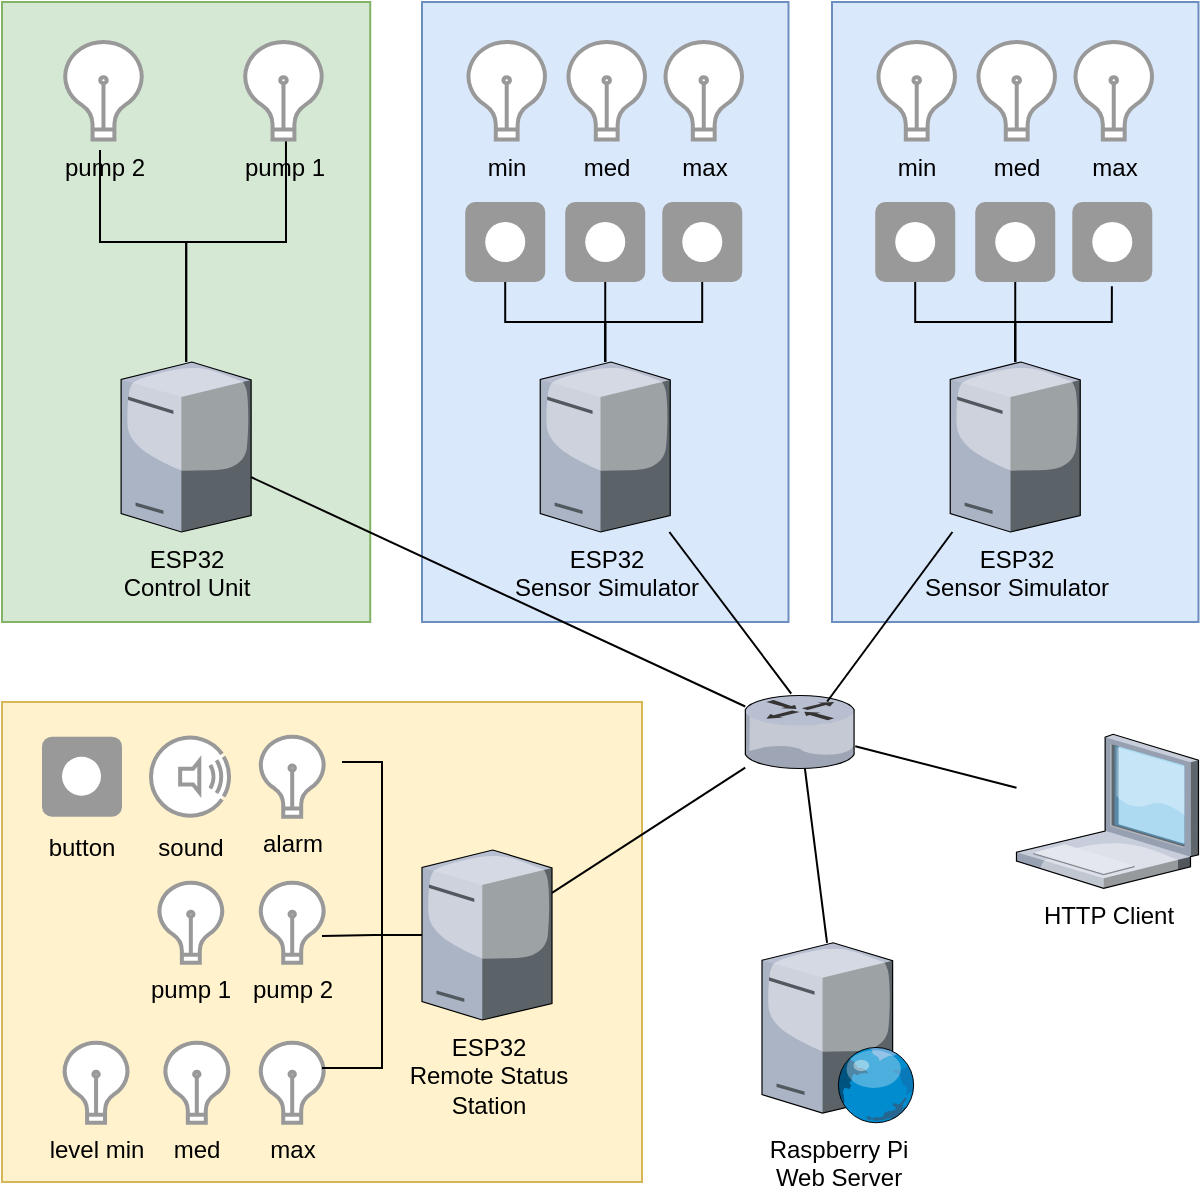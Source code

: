 <mxfile version="22.1.16" type="device">
  <diagram name="Page-1" id="e3a06f82-3646-2815-327d-82caf3d4e204">
    <mxGraphModel dx="1434" dy="2082" grid="1" gridSize="10" guides="1" tooltips="1" connect="1" arrows="1" fold="1" page="1" pageScale="1.5" pageWidth="1169" pageHeight="826" background="none" math="0" shadow="0">
      <root>
        <mxCell id="0" style=";html=1;" />
        <mxCell id="1" style=";html=1;" parent="0" />
        <mxCell id="MVkLaRBLVFbIjyl2gR7S-62" value="" style="rounded=0;whiteSpace=wrap;html=1;fillColor=#dae8fc;strokeColor=#6c8ebf;" parent="1" vertex="1">
          <mxGeometry x="645" y="-240" width="183.24" height="310" as="geometry" />
        </mxCell>
        <mxCell id="MVkLaRBLVFbIjyl2gR7S-61" value="" style="rounded=0;whiteSpace=wrap;html=1;fillColor=#dae8fc;strokeColor=#6c8ebf;" parent="1" vertex="1">
          <mxGeometry x="440" y="-240" width="183.24" height="310" as="geometry" />
        </mxCell>
        <mxCell id="MVkLaRBLVFbIjyl2gR7S-59" value="" style="rounded=0;whiteSpace=wrap;html=1;fillColor=#d5e8d4;strokeColor=#82b366;" parent="1" vertex="1">
          <mxGeometry x="230" y="-240" width="184.12" height="310" as="geometry" />
        </mxCell>
        <mxCell id="MVkLaRBLVFbIjyl2gR7S-58" value="" style="rounded=0;whiteSpace=wrap;html=1;fillColor=#fff2cc;strokeColor=#d6b656;" parent="1" vertex="1">
          <mxGeometry x="230" y="110" width="320" height="240" as="geometry" />
        </mxCell>
        <mxCell id="8rnjgaEv8BhWz-kio5fb-2" value="ESP32&lt;br&gt;Control Unit" style="verticalLabelPosition=bottom;sketch=0;aspect=fixed;html=1;verticalAlign=top;strokeColor=none;align=center;outlineConnect=0;shape=mxgraph.citrix.tower_server;" parent="1" vertex="1">
          <mxGeometry x="289.56" y="-60" width="65" height="85" as="geometry" />
        </mxCell>
        <mxCell id="MVkLaRBLVFbIjyl2gR7S-29" style="edgeStyle=orthogonalEdgeStyle;rounded=0;orthogonalLoop=1;jettySize=auto;html=1;endArrow=none;endFill=0;" parent="1" source="MVkLaRBLVFbIjyl2gR7S-1" target="MVkLaRBLVFbIjyl2gR7S-12" edge="1">
          <mxGeometry relative="1" as="geometry" />
        </mxCell>
        <mxCell id="MVkLaRBLVFbIjyl2gR7S-30" style="edgeStyle=orthogonalEdgeStyle;rounded=0;orthogonalLoop=1;jettySize=auto;html=1;endArrow=none;endFill=0;" parent="1" source="MVkLaRBLVFbIjyl2gR7S-1" target="MVkLaRBLVFbIjyl2gR7S-21" edge="1">
          <mxGeometry relative="1" as="geometry" />
        </mxCell>
        <mxCell id="MVkLaRBLVFbIjyl2gR7S-31" style="edgeStyle=orthogonalEdgeStyle;rounded=0;orthogonalLoop=1;jettySize=auto;html=1;endArrow=none;endFill=0;" parent="1" source="MVkLaRBLVFbIjyl2gR7S-1" target="MVkLaRBLVFbIjyl2gR7S-24" edge="1">
          <mxGeometry relative="1" as="geometry" />
        </mxCell>
        <mxCell id="MVkLaRBLVFbIjyl2gR7S-1" value="ESP32&lt;br&gt;Sensor Simulator" style="verticalLabelPosition=bottom;sketch=0;aspect=fixed;html=1;verticalAlign=top;strokeColor=none;align=center;outlineConnect=0;shape=mxgraph.citrix.tower_server;" parent="1" vertex="1">
          <mxGeometry x="499.12" y="-60" width="65" height="85" as="geometry" />
        </mxCell>
        <mxCell id="MVkLaRBLVFbIjyl2gR7S-41" style="edgeStyle=orthogonalEdgeStyle;rounded=0;orthogonalLoop=1;jettySize=auto;html=1;endArrow=none;endFill=0;" parent="1" source="MVkLaRBLVFbIjyl2gR7S-2" target="MVkLaRBLVFbIjyl2gR7S-32" edge="1">
          <mxGeometry relative="1" as="geometry" />
        </mxCell>
        <mxCell id="MVkLaRBLVFbIjyl2gR7S-43" style="edgeStyle=orthogonalEdgeStyle;rounded=0;orthogonalLoop=1;jettySize=auto;html=1;endArrow=none;endFill=0;" parent="1" source="MVkLaRBLVFbIjyl2gR7S-2" target="MVkLaRBLVFbIjyl2gR7S-35" edge="1">
          <mxGeometry relative="1" as="geometry" />
        </mxCell>
        <mxCell id="MVkLaRBLVFbIjyl2gR7S-2" value="ESP32&lt;br&gt;Sensor Simulator" style="verticalLabelPosition=bottom;sketch=0;aspect=fixed;html=1;verticalAlign=top;strokeColor=none;align=center;outlineConnect=0;shape=mxgraph.citrix.tower_server;" parent="1" vertex="1">
          <mxGeometry x="704.12" y="-60" width="65" height="85" as="geometry" />
        </mxCell>
        <mxCell id="MVkLaRBLVFbIjyl2gR7S-3" value="" style="verticalLabelPosition=bottom;aspect=fixed;html=1;verticalAlign=top;strokeColor=none;shape=mxgraph.citrix.router;fillColor=#66B2FF;gradientColor=#0066CC;fontSize=14;" parent="1" vertex="1">
          <mxGeometry x="601.62" y="106.75" width="55" height="36.5" as="geometry" />
        </mxCell>
        <mxCell id="MVkLaRBLVFbIjyl2gR7S-5" value="sound" style="html=1;verticalLabelPosition=bottom;align=center;labelBackgroundColor=none;verticalAlign=top;strokeWidth=2;strokeColor=#999999;shadow=0;dashed=0;shape=mxgraph.ios7.icons.loud;" parent="1" vertex="1">
          <mxGeometry x="304.4" y="126.13" width="40.04" height="42.4" as="geometry" />
        </mxCell>
        <mxCell id="MVkLaRBLVFbIjyl2gR7S-6" value="" style="endArrow=none;html=1;rounded=0;" parent="1" source="8rnjgaEv8BhWz-kio5fb-2" target="MVkLaRBLVFbIjyl2gR7S-3" edge="1">
          <mxGeometry width="50" height="50" relative="1" as="geometry">
            <mxPoint x="684.12" y="610" as="sourcePoint" />
            <mxPoint x="734.12" y="560" as="targetPoint" />
          </mxGeometry>
        </mxCell>
        <mxCell id="MVkLaRBLVFbIjyl2gR7S-7" value="" style="endArrow=none;html=1;rounded=0;entryX=0.418;entryY=-0.027;entryDx=0;entryDy=0;entryPerimeter=0;" parent="1" source="MVkLaRBLVFbIjyl2gR7S-1" target="MVkLaRBLVFbIjyl2gR7S-3" edge="1">
          <mxGeometry width="50" height="50" relative="1" as="geometry">
            <mxPoint x="684.12" y="490" as="sourcePoint" />
            <mxPoint x="734.12" y="440" as="targetPoint" />
          </mxGeometry>
        </mxCell>
        <mxCell id="MVkLaRBLVFbIjyl2gR7S-8" value="" style="endArrow=none;html=1;rounded=0;exitX=0.745;exitY=0.082;exitDx=0;exitDy=0;exitPerimeter=0;" parent="1" source="MVkLaRBLVFbIjyl2gR7S-3" target="MVkLaRBLVFbIjyl2gR7S-2" edge="1">
          <mxGeometry width="50" height="50" relative="1" as="geometry">
            <mxPoint x="684.12" y="310" as="sourcePoint" />
            <mxPoint x="734.12" y="260" as="targetPoint" />
          </mxGeometry>
        </mxCell>
        <mxCell id="MVkLaRBLVFbIjyl2gR7S-10" value="" style="endArrow=none;html=1;rounded=0;entryX=0.53;entryY=1.013;entryDx=0;entryDy=0;entryPerimeter=0;edgeStyle=orthogonalEdgeStyle;" parent="1" source="8rnjgaEv8BhWz-kio5fb-2" edge="1" target="MVkLaRBLVFbIjyl2gR7S-55">
          <mxGeometry width="50" height="50" relative="1" as="geometry">
            <mxPoint x="360" y="-30" as="sourcePoint" />
            <mxPoint x="395" y="-139.803" as="targetPoint" />
            <Array as="points">
              <mxPoint x="322" y="-120" />
              <mxPoint x="372" y="-120" />
            </Array>
          </mxGeometry>
        </mxCell>
        <mxCell id="MVkLaRBLVFbIjyl2gR7S-11" value="" style="endArrow=none;html=1;rounded=0;entryX=0.458;entryY=1.109;entryDx=0;entryDy=0;entryPerimeter=0;edgeStyle=orthogonalEdgeStyle;" parent="1" source="8rnjgaEv8BhWz-kio5fb-2" edge="1" target="MVkLaRBLVFbIjyl2gR7S-56">
          <mxGeometry width="50" height="50" relative="1" as="geometry">
            <mxPoint x="306.12" y="-85" as="sourcePoint" />
            <mxPoint x="395" y="-52.252" as="targetPoint" />
            <Array as="points">
              <mxPoint x="322" y="-120" />
              <mxPoint x="279" y="-120" />
            </Array>
          </mxGeometry>
        </mxCell>
        <mxCell id="MVkLaRBLVFbIjyl2gR7S-12" value="" style="html=1;shadow=0;dashed=0;shape=mxgraph.bootstrap.rrect;rSize=5;strokeColor=none;html=1;whiteSpace=wrap;fillColor=#999999;fontColor=#ffffff;align=right;spacing=10;gradientColor=none;" parent="1" vertex="1">
          <mxGeometry x="461.62" y="-140" width="40" height="40" as="geometry" />
        </mxCell>
        <mxCell id="MVkLaRBLVFbIjyl2gR7S-13" value="" style="html=1;shadow=0;dashed=0;shape=ellipse;strokeColor=none;fillColor=#ffffff;" parent="MVkLaRBLVFbIjyl2gR7S-12" vertex="1">
          <mxGeometry x="0.5" y="0.5" width="20" height="20" relative="1" as="geometry">
            <mxPoint x="-10" y="-10" as="offset" />
          </mxGeometry>
        </mxCell>
        <mxCell id="MVkLaRBLVFbIjyl2gR7S-14" value="min" style="html=1;verticalLabelPosition=bottom;align=center;labelBackgroundColor=none;verticalAlign=top;strokeWidth=2;strokeColor=#999999;shadow=0;dashed=0;shape=mxgraph.ios7.icons.lightbulb;" parent="1" vertex="1">
          <mxGeometry x="461.62" y="-220" width="41.48" height="48.7" as="geometry" />
        </mxCell>
        <mxCell id="MVkLaRBLVFbIjyl2gR7S-21" value="" style="html=1;shadow=0;dashed=0;shape=mxgraph.bootstrap.rrect;rSize=5;strokeColor=none;html=1;whiteSpace=wrap;fillColor=#999999;fontColor=#ffffff;align=right;spacing=10;gradientColor=none;" parent="1" vertex="1">
          <mxGeometry x="511.62" y="-140" width="40" height="40" as="geometry" />
        </mxCell>
        <mxCell id="MVkLaRBLVFbIjyl2gR7S-22" value="" style="html=1;shadow=0;dashed=0;shape=ellipse;strokeColor=none;fillColor=#ffffff;" parent="MVkLaRBLVFbIjyl2gR7S-21" vertex="1">
          <mxGeometry x="0.5" y="0.5" width="20" height="20" relative="1" as="geometry">
            <mxPoint x="-10" y="-10" as="offset" />
          </mxGeometry>
        </mxCell>
        <mxCell id="MVkLaRBLVFbIjyl2gR7S-23" value="med" style="html=1;verticalLabelPosition=bottom;align=center;labelBackgroundColor=none;verticalAlign=top;strokeWidth=2;strokeColor=#999999;shadow=0;dashed=0;shape=mxgraph.ios7.icons.lightbulb;" parent="1" vertex="1">
          <mxGeometry x="511.62" y="-220" width="41.48" height="48.7" as="geometry" />
        </mxCell>
        <mxCell id="MVkLaRBLVFbIjyl2gR7S-24" value="" style="html=1;shadow=0;dashed=0;shape=mxgraph.bootstrap.rrect;rSize=5;strokeColor=none;html=1;whiteSpace=wrap;fillColor=#999999;fontColor=#ffffff;align=right;spacing=10;gradientColor=none;" parent="1" vertex="1">
          <mxGeometry x="560.14" y="-140" width="40" height="40" as="geometry" />
        </mxCell>
        <mxCell id="MVkLaRBLVFbIjyl2gR7S-25" value="" style="html=1;shadow=0;dashed=0;shape=ellipse;strokeColor=none;fillColor=#ffffff;" parent="MVkLaRBLVFbIjyl2gR7S-24" vertex="1">
          <mxGeometry x="0.5" y="0.5" width="20" height="20" relative="1" as="geometry">
            <mxPoint x="-10" y="-10" as="offset" />
          </mxGeometry>
        </mxCell>
        <mxCell id="MVkLaRBLVFbIjyl2gR7S-26" value="max" style="html=1;verticalLabelPosition=bottom;align=center;labelBackgroundColor=none;verticalAlign=top;strokeWidth=2;strokeColor=#999999;shadow=0;dashed=0;shape=mxgraph.ios7.icons.lightbulb;" parent="1" vertex="1">
          <mxGeometry x="560.14" y="-220" width="41.48" height="48.7" as="geometry" />
        </mxCell>
        <mxCell id="MVkLaRBLVFbIjyl2gR7S-32" value="" style="html=1;shadow=0;dashed=0;shape=mxgraph.bootstrap.rrect;rSize=5;strokeColor=none;html=1;whiteSpace=wrap;fillColor=#999999;fontColor=#ffffff;align=right;spacing=10;gradientColor=none;" parent="1" vertex="1">
          <mxGeometry x="666.62" y="-140" width="40" height="40" as="geometry" />
        </mxCell>
        <mxCell id="MVkLaRBLVFbIjyl2gR7S-33" value="" style="html=1;shadow=0;dashed=0;shape=ellipse;strokeColor=none;fillColor=#ffffff;" parent="MVkLaRBLVFbIjyl2gR7S-32" vertex="1">
          <mxGeometry x="0.5" y="0.5" width="20" height="20" relative="1" as="geometry">
            <mxPoint x="-10" y="-10" as="offset" />
          </mxGeometry>
        </mxCell>
        <mxCell id="MVkLaRBLVFbIjyl2gR7S-34" value="min" style="html=1;verticalLabelPosition=bottom;align=center;labelBackgroundColor=none;verticalAlign=top;strokeWidth=2;strokeColor=#999999;shadow=0;dashed=0;shape=mxgraph.ios7.icons.lightbulb;" parent="1" vertex="1">
          <mxGeometry x="666.62" y="-220" width="41.48" height="48.7" as="geometry" />
        </mxCell>
        <mxCell id="MVkLaRBLVFbIjyl2gR7S-35" value="" style="html=1;shadow=0;dashed=0;shape=mxgraph.bootstrap.rrect;rSize=5;strokeColor=none;html=1;whiteSpace=wrap;fillColor=#999999;fontColor=#ffffff;align=right;spacing=10;gradientColor=none;" parent="1" vertex="1">
          <mxGeometry x="716.62" y="-140" width="40" height="40" as="geometry" />
        </mxCell>
        <mxCell id="MVkLaRBLVFbIjyl2gR7S-36" value="" style="html=1;shadow=0;dashed=0;shape=ellipse;strokeColor=none;fillColor=#ffffff;" parent="MVkLaRBLVFbIjyl2gR7S-35" vertex="1">
          <mxGeometry x="0.5" y="0.5" width="20" height="20" relative="1" as="geometry">
            <mxPoint x="-10" y="-10" as="offset" />
          </mxGeometry>
        </mxCell>
        <mxCell id="MVkLaRBLVFbIjyl2gR7S-37" value="med" style="html=1;verticalLabelPosition=bottom;align=center;labelBackgroundColor=none;verticalAlign=top;strokeWidth=2;strokeColor=#999999;shadow=0;dashed=0;shape=mxgraph.ios7.icons.lightbulb;" parent="1" vertex="1">
          <mxGeometry x="716.62" y="-220" width="41.48" height="48.7" as="geometry" />
        </mxCell>
        <mxCell id="MVkLaRBLVFbIjyl2gR7S-38" value="" style="html=1;shadow=0;dashed=0;shape=mxgraph.bootstrap.rrect;rSize=5;strokeColor=none;html=1;whiteSpace=wrap;fillColor=#999999;fontColor=#ffffff;align=right;spacing=10;gradientColor=none;" parent="1" vertex="1">
          <mxGeometry x="765.14" y="-140" width="40" height="40" as="geometry" />
        </mxCell>
        <mxCell id="MVkLaRBLVFbIjyl2gR7S-39" value="" style="html=1;shadow=0;dashed=0;shape=ellipse;strokeColor=none;fillColor=#ffffff;" parent="MVkLaRBLVFbIjyl2gR7S-38" vertex="1">
          <mxGeometry x="0.5" y="0.5" width="20" height="20" relative="1" as="geometry">
            <mxPoint x="-10" y="-10" as="offset" />
          </mxGeometry>
        </mxCell>
        <mxCell id="MVkLaRBLVFbIjyl2gR7S-40" value="max" style="html=1;verticalLabelPosition=bottom;align=center;labelBackgroundColor=none;verticalAlign=top;strokeWidth=2;strokeColor=#999999;shadow=0;dashed=0;shape=mxgraph.ios7.icons.lightbulb;" parent="1" vertex="1">
          <mxGeometry x="765.14" y="-220" width="41.48" height="48.7" as="geometry" />
        </mxCell>
        <mxCell id="MVkLaRBLVFbIjyl2gR7S-44" style="edgeStyle=orthogonalEdgeStyle;rounded=0;orthogonalLoop=1;jettySize=auto;html=1;entryX=0.495;entryY=1.054;entryDx=0;entryDy=0;entryPerimeter=0;endArrow=none;endFill=0;" parent="1" source="MVkLaRBLVFbIjyl2gR7S-2" target="MVkLaRBLVFbIjyl2gR7S-38" edge="1">
          <mxGeometry relative="1" as="geometry" />
        </mxCell>
        <mxCell id="MVkLaRBLVFbIjyl2gR7S-45" value="ESP32&lt;br&gt;Remote Status &lt;br&gt;Station" style="verticalLabelPosition=bottom;sketch=0;aspect=fixed;html=1;verticalAlign=top;strokeColor=none;align=center;outlineConnect=0;shape=mxgraph.citrix.tower_server;" parent="1" vertex="1">
          <mxGeometry x="440" y="184" width="65" height="85" as="geometry" />
        </mxCell>
        <mxCell id="MVkLaRBLVFbIjyl2gR7S-46" value="" style="endArrow=none;html=1;rounded=0;" parent="1" source="MVkLaRBLVFbIjyl2gR7S-45" target="MVkLaRBLVFbIjyl2gR7S-3" edge="1">
          <mxGeometry width="50" height="50" relative="1" as="geometry">
            <mxPoint x="440" y="400" as="sourcePoint" />
            <mxPoint x="490" y="350" as="targetPoint" />
          </mxGeometry>
        </mxCell>
        <mxCell id="MVkLaRBLVFbIjyl2gR7S-47" value="" style="html=1;shadow=0;dashed=0;shape=mxgraph.bootstrap.rrect;rSize=5;strokeColor=none;html=1;whiteSpace=wrap;fillColor=#999999;fontColor=#ffffff;align=right;spacing=10;gradientColor=none;" parent="1" vertex="1">
          <mxGeometry x="250" y="127.33" width="40" height="40" as="geometry" />
        </mxCell>
        <mxCell id="MVkLaRBLVFbIjyl2gR7S-48" value="" style="html=1;shadow=0;dashed=0;shape=ellipse;strokeColor=none;fillColor=#ffffff;" parent="MVkLaRBLVFbIjyl2gR7S-47" vertex="1">
          <mxGeometry x="0.5" y="0.5" width="19.5" height="19.5" relative="1" as="geometry">
            <mxPoint x="-10" y="-10" as="offset" />
          </mxGeometry>
        </mxCell>
        <mxCell id="MVkLaRBLVFbIjyl2gR7S-49" value="alarm" style="html=1;verticalLabelPosition=bottom;align=center;labelBackgroundColor=none;verticalAlign=top;strokeWidth=2;strokeColor=#999999;shadow=0;dashed=0;shape=mxgraph.ios7.icons.lightbulb;" parent="1" vertex="1">
          <mxGeometry x="358.07" y="127.33" width="34.07" height="40" as="geometry" />
        </mxCell>
        <mxCell id="MVkLaRBLVFbIjyl2gR7S-50" value="pump 2" style="html=1;verticalLabelPosition=bottom;align=center;labelBackgroundColor=none;verticalAlign=top;strokeWidth=2;strokeColor=#999999;shadow=0;dashed=0;shape=mxgraph.ios7.icons.lightbulb;" parent="1" vertex="1">
          <mxGeometry x="358.07" y="200.38" width="34.07" height="40" as="geometry" />
        </mxCell>
        <mxCell id="MVkLaRBLVFbIjyl2gR7S-51" value="max" style="html=1;verticalLabelPosition=bottom;align=center;labelBackgroundColor=none;verticalAlign=top;strokeWidth=2;strokeColor=#999999;shadow=0;dashed=0;shape=mxgraph.ios7.icons.lightbulb;" parent="1" vertex="1">
          <mxGeometry x="358.07" y="280.38" width="34.07" height="40" as="geometry" />
        </mxCell>
        <mxCell id="MVkLaRBLVFbIjyl2gR7S-52" value="med" style="html=1;verticalLabelPosition=bottom;align=center;labelBackgroundColor=none;verticalAlign=top;strokeWidth=2;strokeColor=#999999;shadow=0;dashed=0;shape=mxgraph.ios7.icons.lightbulb;" parent="1" vertex="1">
          <mxGeometry x="310.37" y="280.38" width="34.07" height="40" as="geometry" />
        </mxCell>
        <mxCell id="MVkLaRBLVFbIjyl2gR7S-53" value="level min" style="html=1;verticalLabelPosition=bottom;align=center;labelBackgroundColor=none;verticalAlign=top;strokeWidth=2;strokeColor=#999999;shadow=0;dashed=0;shape=mxgraph.ios7.icons.lightbulb;" parent="1" vertex="1">
          <mxGeometry x="260" y="280.38" width="34.07" height="40" as="geometry" />
        </mxCell>
        <mxCell id="MVkLaRBLVFbIjyl2gR7S-54" value="" style="endArrow=none;html=1;rounded=0;" parent="1" source="ubTfjwxF-rP36v6aw2i--9" target="MVkLaRBLVFbIjyl2gR7S-3" edge="1">
          <mxGeometry width="50" height="50" relative="1" as="geometry">
            <mxPoint x="649.942" y="240.38" as="sourcePoint" />
            <mxPoint x="604.12" y="130" as="targetPoint" />
          </mxGeometry>
        </mxCell>
        <mxCell id="MVkLaRBLVFbIjyl2gR7S-55" value="pump 1" style="html=1;verticalLabelPosition=bottom;align=center;labelBackgroundColor=none;verticalAlign=top;strokeWidth=2;strokeColor=#999999;shadow=0;dashed=0;shape=mxgraph.ios7.icons.lightbulb;" parent="1" vertex="1">
          <mxGeometry x="350.0" y="-220" width="41.48" height="48.7" as="geometry" />
        </mxCell>
        <mxCell id="MVkLaRBLVFbIjyl2gR7S-56" value="pump 2" style="html=1;verticalLabelPosition=bottom;align=center;labelBackgroundColor=none;verticalAlign=top;strokeWidth=2;strokeColor=#999999;shadow=0;dashed=0;shape=mxgraph.ios7.icons.lightbulb;" parent="1" vertex="1">
          <mxGeometry x="260" y="-220" width="41.48" height="48.7" as="geometry" />
        </mxCell>
        <mxCell id="MVkLaRBLVFbIjyl2gR7S-57" value="pump 1" style="html=1;verticalLabelPosition=bottom;align=center;labelBackgroundColor=none;verticalAlign=top;strokeWidth=2;strokeColor=#999999;shadow=0;dashed=0;shape=mxgraph.ios7.icons.lightbulb;" parent="1" vertex="1">
          <mxGeometry x="307.38" y="200.38" width="34.07" height="40" as="geometry" />
        </mxCell>
        <mxCell id="MVkLaRBLVFbIjyl2gR7S-60" value="" style="endArrow=none;html=1;rounded=0;" parent="1" source="MVkLaRBLVFbIjyl2gR7S-3" target="ubTfjwxF-rP36v6aw2i--10" edge="1">
          <mxGeometry width="50" height="50" relative="1" as="geometry">
            <mxPoint x="424.12" y="110" as="sourcePoint" />
            <mxPoint x="704.12" y="150.026" as="targetPoint" />
          </mxGeometry>
        </mxCell>
        <mxCell id="ubTfjwxF-rP36v6aw2i--5" value="button" style="text;html=1;strokeColor=none;fillColor=none;align=center;verticalAlign=middle;whiteSpace=wrap;rounded=0;" vertex="1" parent="1">
          <mxGeometry x="240" y="167.53" width="60" height="30" as="geometry" />
        </mxCell>
        <mxCell id="ubTfjwxF-rP36v6aw2i--6" style="edgeStyle=orthogonalEdgeStyle;rounded=0;orthogonalLoop=1;jettySize=auto;html=1;endArrow=none;endFill=0;" edge="1" parent="1" source="MVkLaRBLVFbIjyl2gR7S-45">
          <mxGeometry relative="1" as="geometry">
            <mxPoint x="400" y="140" as="targetPoint" />
            <Array as="points">
              <mxPoint x="420" y="227" />
              <mxPoint x="420" y="140" />
            </Array>
          </mxGeometry>
        </mxCell>
        <mxCell id="ubTfjwxF-rP36v6aw2i--7" style="edgeStyle=orthogonalEdgeStyle;rounded=0;orthogonalLoop=1;jettySize=auto;html=1;entryX=0.937;entryY=0.665;entryDx=0;entryDy=0;entryPerimeter=0;endArrow=none;endFill=0;" edge="1" parent="1" source="MVkLaRBLVFbIjyl2gR7S-45" target="MVkLaRBLVFbIjyl2gR7S-50">
          <mxGeometry relative="1" as="geometry" />
        </mxCell>
        <mxCell id="ubTfjwxF-rP36v6aw2i--8" style="edgeStyle=orthogonalEdgeStyle;rounded=0;orthogonalLoop=1;jettySize=auto;html=1;entryX=0.937;entryY=0.315;entryDx=0;entryDy=0;entryPerimeter=0;endArrow=none;endFill=0;" edge="1" parent="1" source="MVkLaRBLVFbIjyl2gR7S-45" target="MVkLaRBLVFbIjyl2gR7S-51">
          <mxGeometry relative="1" as="geometry">
            <Array as="points">
              <mxPoint x="420" y="227" />
              <mxPoint x="420" y="293" />
            </Array>
          </mxGeometry>
        </mxCell>
        <mxCell id="ubTfjwxF-rP36v6aw2i--9" value="Raspberry Pi&lt;br&gt;Web Server" style="verticalLabelPosition=bottom;sketch=0;aspect=fixed;html=1;verticalAlign=top;strokeColor=none;align=center;outlineConnect=0;shape=mxgraph.citrix.web_server;" vertex="1" parent="1">
          <mxGeometry x="610" y="230.38" width="76.5" height="90" as="geometry" />
        </mxCell>
        <mxCell id="ubTfjwxF-rP36v6aw2i--10" value="HTTP Client" style="verticalLabelPosition=bottom;sketch=0;aspect=fixed;html=1;verticalAlign=top;strokeColor=none;align=center;outlineConnect=0;shape=mxgraph.citrix.laptop_1;" vertex="1" parent="1">
          <mxGeometry x="737.24" y="126.13" width="91" height="77" as="geometry" />
        </mxCell>
      </root>
    </mxGraphModel>
  </diagram>
</mxfile>
